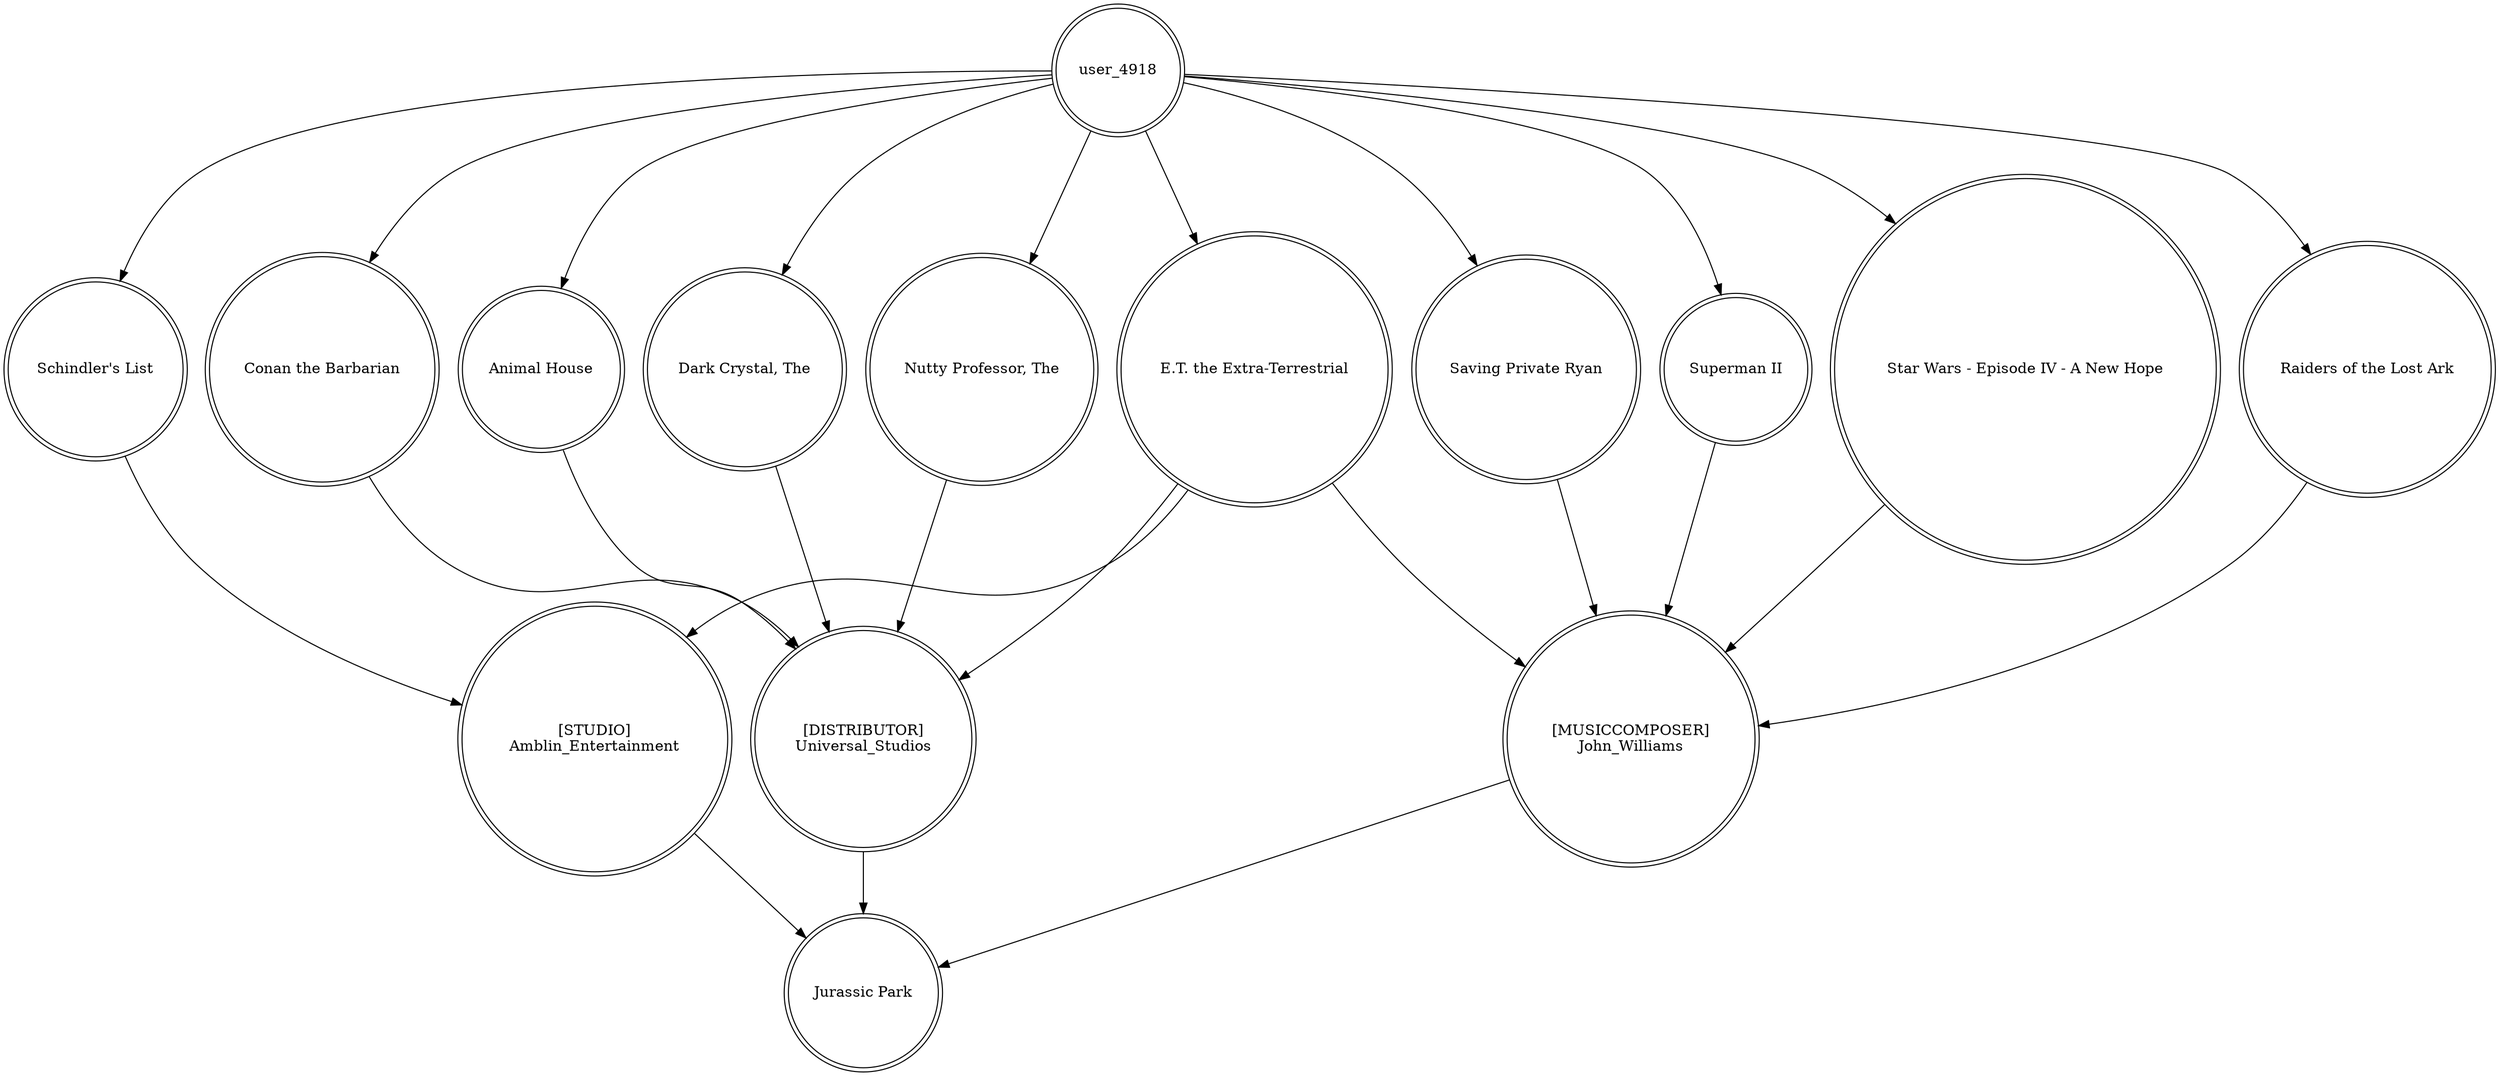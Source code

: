 digraph finite_state_machine {
	node [shape=doublecircle]
	user_4918 -> "Star Wars - Episode IV - A New Hope"
	user_4918 -> "Conan the Barbarian"
	"[STUDIO]
Amblin_Entertainment" -> "Jurassic Park"
	user_4918 -> "Animal House"
	user_4918 -> "Raiders of the Lost Ark"
	"Conan the Barbarian" -> "[DISTRIBUTOR]
Universal_Studios"
	"[MUSICCOMPOSER]
John_Williams" -> "Jurassic Park"
	user_4918 -> "Saving Private Ryan"
	user_4918 -> "Dark Crystal, The"
	"Animal House" -> "[DISTRIBUTOR]
Universal_Studios"
	"Raiders of the Lost Ark" -> "[MUSICCOMPOSER]
John_Williams"
	user_4918 -> "Superman II"
	"Schindler's List" -> "[STUDIO]
Amblin_Entertainment"
	"Star Wars - Episode IV - A New Hope" -> "[MUSICCOMPOSER]
John_Williams"
	"E.T. the Extra-Terrestrial" -> "[MUSICCOMPOSER]
John_Williams"
	"E.T. the Extra-Terrestrial" -> "[DISTRIBUTOR]
Universal_Studios"
	"Superman II" -> "[MUSICCOMPOSER]
John_Williams"
	user_4918 -> "Schindler's List"
	"Saving Private Ryan" -> "[MUSICCOMPOSER]
John_Williams"
	"[DISTRIBUTOR]
Universal_Studios" -> "Jurassic Park"
	user_4918 -> "E.T. the Extra-Terrestrial"
	user_4918 -> "Nutty Professor, The"
	"E.T. the Extra-Terrestrial" -> "[STUDIO]
Amblin_Entertainment"
	"Nutty Professor, The" -> "[DISTRIBUTOR]
Universal_Studios"
	"Dark Crystal, The" -> "[DISTRIBUTOR]
Universal_Studios"
}
